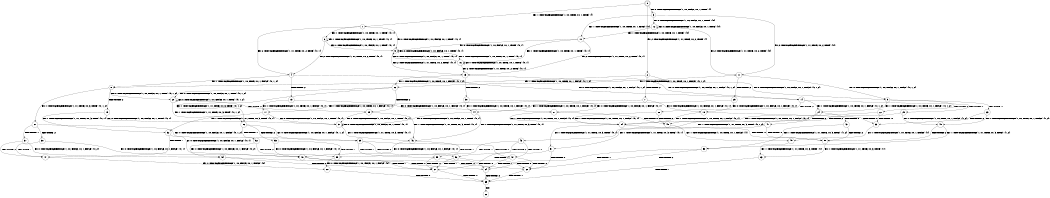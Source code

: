 digraph BCG {
size = "7, 10.5";
center = TRUE;
node [shape = circle];
0 [peripheries = 2];
0 -> 1 [label = "EX !1 !ATOMIC_EXCH_BRANCH (1, +0, TRUE, +0, 1, TRUE) !{}"];
0 -> 2 [label = "EX !2 !ATOMIC_EXCH_BRANCH (1, +1, TRUE, +0, 2, TRUE) !{}"];
0 -> 3 [label = "EX !0 !ATOMIC_EXCH_BRANCH (1, +0, FALSE, +0, 1, TRUE) !{}"];
1 -> 4 [label = "EX !2 !ATOMIC_EXCH_BRANCH (1, +1, TRUE, +0, 2, TRUE) !{0, 1}"];
1 -> 5 [label = "EX !0 !ATOMIC_EXCH_BRANCH (1, +0, FALSE, +0, 1, TRUE) !{0, 1}"];
1 -> 6 [label = "EX !1 !ATOMIC_EXCH_BRANCH (1, +0, TRUE, +0, 1, TRUE) !{0, 1}"];
2 -> 7 [label = "TERMINATE !2"];
2 -> 8 [label = "EX !1 !ATOMIC_EXCH_BRANCH (1, +0, TRUE, +0, 1, FALSE) !{0, 1, 2}"];
2 -> 9 [label = "EX !0 !ATOMIC_EXCH_BRANCH (1, +0, FALSE, +0, 1, FALSE) !{0, 1, 2}"];
3 -> 10 [label = "EX !1 !ATOMIC_EXCH_BRANCH (1, +0, TRUE, +0, 1, TRUE) !{0}"];
3 -> 11 [label = "EX !2 !ATOMIC_EXCH_BRANCH (1, +1, TRUE, +0, 2, TRUE) !{0}"];
3 -> 12 [label = "EX !0 !ATOMIC_EXCH_BRANCH (1, +0, FALSE, +0, 1, TRUE) !{0}"];
4 -> 13 [label = "TERMINATE !2"];
4 -> 14 [label = "EX !0 !ATOMIC_EXCH_BRANCH (1, +0, FALSE, +0, 1, FALSE) !{0, 1, 2}"];
4 -> 8 [label = "EX !1 !ATOMIC_EXCH_BRANCH (1, +0, TRUE, +0, 1, FALSE) !{0, 1, 2}"];
5 -> 15 [label = "EX !2 !ATOMIC_EXCH_BRANCH (1, +1, TRUE, +0, 2, TRUE) !{0, 1}"];
5 -> 16 [label = "EX !1 !ATOMIC_EXCH_BRANCH (1, +0, TRUE, +0, 1, TRUE) !{0, 1}"];
5 -> 5 [label = "EX !0 !ATOMIC_EXCH_BRANCH (1, +0, FALSE, +0, 1, TRUE) !{0, 1}"];
6 -> 4 [label = "EX !2 !ATOMIC_EXCH_BRANCH (1, +1, TRUE, +0, 2, TRUE) !{0, 1}"];
6 -> 5 [label = "EX !0 !ATOMIC_EXCH_BRANCH (1, +0, FALSE, +0, 1, TRUE) !{0, 1}"];
6 -> 6 [label = "EX !1 !ATOMIC_EXCH_BRANCH (1, +0, TRUE, +0, 1, TRUE) !{0, 1}"];
7 -> 17 [label = "EX !1 !ATOMIC_EXCH_BRANCH (1, +0, TRUE, +0, 1, FALSE) !{0, 1}"];
7 -> 18 [label = "EX !0 !ATOMIC_EXCH_BRANCH (1, +0, FALSE, +0, 1, FALSE) !{0, 1}"];
8 -> 19 [label = "TERMINATE !2"];
8 -> 20 [label = "EX !0 !ATOMIC_EXCH_BRANCH (1, +0, FALSE, +0, 1, TRUE) !{0, 1, 2}"];
8 -> 21 [label = "EX !1 !ATOMIC_EXCH_BRANCH (1, +1, TRUE, +0, 3, TRUE) !{0, 1, 2}"];
9 -> 22 [label = "TERMINATE !2"];
9 -> 23 [label = "TERMINATE !0"];
9 -> 24 [label = "EX !1 !ATOMIC_EXCH_BRANCH (1, +0, TRUE, +0, 1, FALSE) !{0, 1, 2}"];
10 -> 15 [label = "EX !2 !ATOMIC_EXCH_BRANCH (1, +1, TRUE, +0, 2, TRUE) !{0, 1}"];
10 -> 16 [label = "EX !1 !ATOMIC_EXCH_BRANCH (1, +0, TRUE, +0, 1, TRUE) !{0, 1}"];
10 -> 5 [label = "EX !0 !ATOMIC_EXCH_BRANCH (1, +0, FALSE, +0, 1, TRUE) !{0, 1}"];
11 -> 25 [label = "TERMINATE !2"];
11 -> 26 [label = "EX !1 !ATOMIC_EXCH_BRANCH (1, +0, TRUE, +0, 1, FALSE) !{0, 1, 2}"];
11 -> 9 [label = "EX !0 !ATOMIC_EXCH_BRANCH (1, +0, FALSE, +0, 1, FALSE) !{0, 1, 2}"];
12 -> 10 [label = "EX !1 !ATOMIC_EXCH_BRANCH (1, +0, TRUE, +0, 1, TRUE) !{0}"];
12 -> 11 [label = "EX !2 !ATOMIC_EXCH_BRANCH (1, +1, TRUE, +0, 2, TRUE) !{0}"];
12 -> 12 [label = "EX !0 !ATOMIC_EXCH_BRANCH (1, +0, FALSE, +0, 1, TRUE) !{0}"];
13 -> 27 [label = "EX !0 !ATOMIC_EXCH_BRANCH (1, +0, FALSE, +0, 1, FALSE) !{0, 1}"];
13 -> 17 [label = "EX !1 !ATOMIC_EXCH_BRANCH (1, +0, TRUE, +0, 1, FALSE) !{0, 1}"];
14 -> 28 [label = "TERMINATE !2"];
14 -> 29 [label = "TERMINATE !0"];
14 -> 24 [label = "EX !1 !ATOMIC_EXCH_BRANCH (1, +0, TRUE, +0, 1, FALSE) !{0, 1, 2}"];
15 -> 30 [label = "TERMINATE !2"];
15 -> 26 [label = "EX !1 !ATOMIC_EXCH_BRANCH (1, +0, TRUE, +0, 1, FALSE) !{0, 1, 2}"];
15 -> 14 [label = "EX !0 !ATOMIC_EXCH_BRANCH (1, +0, FALSE, +0, 1, FALSE) !{0, 1, 2}"];
16 -> 15 [label = "EX !2 !ATOMIC_EXCH_BRANCH (1, +1, TRUE, +0, 2, TRUE) !{0, 1}"];
16 -> 16 [label = "EX !1 !ATOMIC_EXCH_BRANCH (1, +0, TRUE, +0, 1, TRUE) !{0, 1}"];
16 -> 5 [label = "EX !0 !ATOMIC_EXCH_BRANCH (1, +0, FALSE, +0, 1, TRUE) !{0, 1}"];
17 -> 31 [label = "EX !0 !ATOMIC_EXCH_BRANCH (1, +0, FALSE, +0, 1, TRUE) !{0, 1}"];
17 -> 32 [label = "EX !1 !ATOMIC_EXCH_BRANCH (1, +1, TRUE, +0, 3, TRUE) !{0, 1}"];
18 -> 33 [label = "TERMINATE !0"];
18 -> 34 [label = "EX !1 !ATOMIC_EXCH_BRANCH (1, +0, TRUE, +0, 1, FALSE) !{0, 1}"];
19 -> 31 [label = "EX !0 !ATOMIC_EXCH_BRANCH (1, +0, FALSE, +0, 1, TRUE) !{0, 1}"];
19 -> 32 [label = "EX !1 !ATOMIC_EXCH_BRANCH (1, +1, TRUE, +0, 3, TRUE) !{0, 1}"];
20 -> 35 [label = "TERMINATE !2"];
20 -> 36 [label = "EX !1 !ATOMIC_EXCH_BRANCH (1, +1, TRUE, +0, 3, TRUE) !{0, 1, 2}"];
20 -> 20 [label = "EX !0 !ATOMIC_EXCH_BRANCH (1, +0, FALSE, +0, 1, TRUE) !{0, 1, 2}"];
21 -> 37 [label = "TERMINATE !1"];
21 -> 38 [label = "TERMINATE !2"];
21 -> 39 [label = "EX !0 !ATOMIC_EXCH_BRANCH (1, +0, FALSE, +0, 1, FALSE) !{0, 1, 2}"];
22 -> 33 [label = "TERMINATE !0"];
22 -> 34 [label = "EX !1 !ATOMIC_EXCH_BRANCH (1, +0, TRUE, +0, 1, FALSE) !{0, 1}"];
23 -> 33 [label = "TERMINATE !2"];
23 -> 40 [label = "EX !1 !ATOMIC_EXCH_BRANCH (1, +0, TRUE, +0, 1, FALSE) !{1, 2}"];
24 -> 41 [label = "TERMINATE !2"];
24 -> 42 [label = "TERMINATE !0"];
24 -> 43 [label = "EX !1 !ATOMIC_EXCH_BRANCH (1, +1, TRUE, +0, 3, TRUE) !{0, 1, 2}"];
25 -> 44 [label = "EX !1 !ATOMIC_EXCH_BRANCH (1, +0, TRUE, +0, 1, FALSE) !{0, 1}"];
25 -> 18 [label = "EX !0 !ATOMIC_EXCH_BRANCH (1, +0, FALSE, +0, 1, FALSE) !{0, 1}"];
26 -> 35 [label = "TERMINATE !2"];
26 -> 36 [label = "EX !1 !ATOMIC_EXCH_BRANCH (1, +1, TRUE, +0, 3, TRUE) !{0, 1, 2}"];
26 -> 20 [label = "EX !0 !ATOMIC_EXCH_BRANCH (1, +0, FALSE, +0, 1, TRUE) !{0, 1, 2}"];
27 -> 45 [label = "TERMINATE !0"];
27 -> 34 [label = "EX !1 !ATOMIC_EXCH_BRANCH (1, +0, TRUE, +0, 1, FALSE) !{0, 1}"];
28 -> 45 [label = "TERMINATE !0"];
28 -> 34 [label = "EX !1 !ATOMIC_EXCH_BRANCH (1, +0, TRUE, +0, 1, FALSE) !{0, 1}"];
29 -> 45 [label = "TERMINATE !2"];
29 -> 40 [label = "EX !1 !ATOMIC_EXCH_BRANCH (1, +0, TRUE, +0, 1, FALSE) !{1, 2}"];
30 -> 44 [label = "EX !1 !ATOMIC_EXCH_BRANCH (1, +0, TRUE, +0, 1, FALSE) !{0, 1}"];
30 -> 27 [label = "EX !0 !ATOMIC_EXCH_BRANCH (1, +0, FALSE, +0, 1, FALSE) !{0, 1}"];
31 -> 46 [label = "EX !1 !ATOMIC_EXCH_BRANCH (1, +1, TRUE, +0, 3, TRUE) !{0, 1}"];
31 -> 31 [label = "EX !0 !ATOMIC_EXCH_BRANCH (1, +0, FALSE, +0, 1, TRUE) !{0, 1}"];
32 -> 47 [label = "TERMINATE !1"];
32 -> 48 [label = "EX !0 !ATOMIC_EXCH_BRANCH (1, +0, FALSE, +0, 1, FALSE) !{0, 1}"];
33 -> 49 [label = "EX !1 !ATOMIC_EXCH_BRANCH (1, +0, TRUE, +0, 1, FALSE) !{1}"];
34 -> 50 [label = "TERMINATE !0"];
34 -> 51 [label = "EX !1 !ATOMIC_EXCH_BRANCH (1, +1, TRUE, +0, 3, TRUE) !{0, 1}"];
35 -> 46 [label = "EX !1 !ATOMIC_EXCH_BRANCH (1, +1, TRUE, +0, 3, TRUE) !{0, 1}"];
35 -> 31 [label = "EX !0 !ATOMIC_EXCH_BRANCH (1, +0, FALSE, +0, 1, TRUE) !{0, 1}"];
36 -> 52 [label = "TERMINATE !1"];
36 -> 53 [label = "TERMINATE !2"];
36 -> 39 [label = "EX !0 !ATOMIC_EXCH_BRANCH (1, +0, FALSE, +0, 1, FALSE) !{0, 1, 2}"];
37 -> 47 [label = "TERMINATE !2"];
37 -> 54 [label = "EX !0 !ATOMIC_EXCH_BRANCH (1, +0, FALSE, +0, 1, FALSE) !{0, 2}"];
38 -> 47 [label = "TERMINATE !1"];
38 -> 48 [label = "EX !0 !ATOMIC_EXCH_BRANCH (1, +0, FALSE, +0, 1, FALSE) !{0, 1}"];
39 -> 55 [label = "TERMINATE !1"];
39 -> 56 [label = "TERMINATE !2"];
39 -> 57 [label = "TERMINATE !0"];
40 -> 50 [label = "TERMINATE !2"];
40 -> 58 [label = "EX !1 !ATOMIC_EXCH_BRANCH (1, +1, TRUE, +0, 3, TRUE) !{1, 2}"];
41 -> 50 [label = "TERMINATE !0"];
41 -> 51 [label = "EX !1 !ATOMIC_EXCH_BRANCH (1, +1, TRUE, +0, 3, TRUE) !{0, 1}"];
42 -> 50 [label = "TERMINATE !2"];
42 -> 58 [label = "EX !1 !ATOMIC_EXCH_BRANCH (1, +1, TRUE, +0, 3, TRUE) !{1, 2}"];
43 -> 55 [label = "TERMINATE !1"];
43 -> 56 [label = "TERMINATE !2"];
43 -> 57 [label = "TERMINATE !0"];
44 -> 46 [label = "EX !1 !ATOMIC_EXCH_BRANCH (1, +1, TRUE, +0, 3, TRUE) !{0, 1}"];
44 -> 31 [label = "EX !0 !ATOMIC_EXCH_BRANCH (1, +0, FALSE, +0, 1, TRUE) !{0, 1}"];
45 -> 49 [label = "EX !1 !ATOMIC_EXCH_BRANCH (1, +0, TRUE, +0, 1, FALSE) !{1}"];
46 -> 59 [label = "TERMINATE !1"];
46 -> 48 [label = "EX !0 !ATOMIC_EXCH_BRANCH (1, +0, FALSE, +0, 1, FALSE) !{0, 1}"];
47 -> 60 [label = "EX !0 !ATOMIC_EXCH_BRANCH (1, +0, FALSE, +0, 1, FALSE) !{0}"];
48 -> 61 [label = "TERMINATE !1"];
48 -> 62 [label = "TERMINATE !0"];
49 -> 63 [label = "EX !1 !ATOMIC_EXCH_BRANCH (1, +1, TRUE, +0, 3, TRUE) !{1}"];
50 -> 63 [label = "EX !1 !ATOMIC_EXCH_BRANCH (1, +1, TRUE, +0, 3, TRUE) !{1}"];
51 -> 61 [label = "TERMINATE !1"];
51 -> 62 [label = "TERMINATE !0"];
52 -> 59 [label = "TERMINATE !2"];
52 -> 54 [label = "EX !0 !ATOMIC_EXCH_BRANCH (1, +0, FALSE, +0, 1, FALSE) !{0, 2}"];
53 -> 59 [label = "TERMINATE !1"];
53 -> 48 [label = "EX !0 !ATOMIC_EXCH_BRANCH (1, +0, FALSE, +0, 1, FALSE) !{0, 1}"];
54 -> 61 [label = "TERMINATE !2"];
54 -> 64 [label = "TERMINATE !0"];
55 -> 61 [label = "TERMINATE !2"];
55 -> 64 [label = "TERMINATE !0"];
56 -> 61 [label = "TERMINATE !1"];
56 -> 62 [label = "TERMINATE !0"];
57 -> 64 [label = "TERMINATE !1"];
57 -> 62 [label = "TERMINATE !2"];
58 -> 64 [label = "TERMINATE !1"];
58 -> 62 [label = "TERMINATE !2"];
59 -> 60 [label = "EX !0 !ATOMIC_EXCH_BRANCH (1, +0, FALSE, +0, 1, FALSE) !{0}"];
60 -> 65 [label = "TERMINATE !0"];
61 -> 65 [label = "TERMINATE !0"];
62 -> 65 [label = "TERMINATE !1"];
63 -> 65 [label = "TERMINATE !1"];
64 -> 65 [label = "TERMINATE !2"];
65 -> 66 [label = "exit"];
}
